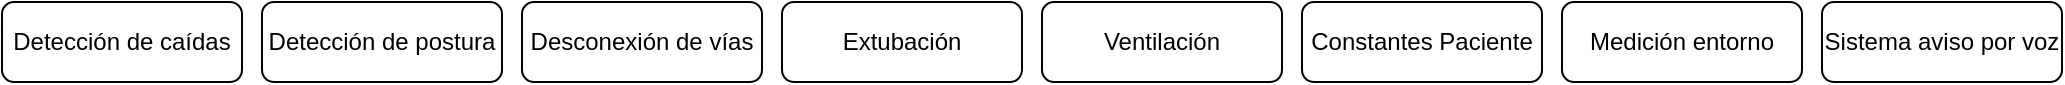 <mxfile version="22.0.4" type="device">
  <diagram name="Página-1" id="315fK6KcJEu4d5unSlhC">
    <mxGraphModel dx="493" dy="525" grid="1" gridSize="10" guides="1" tooltips="1" connect="1" arrows="1" fold="1" page="1" pageScale="1" pageWidth="827" pageHeight="1169" math="0" shadow="0">
      <root>
        <mxCell id="0" />
        <mxCell id="1" parent="0" />
        <mxCell id="5roqYv7ZRhC5T-yNIlZ9-1" value="Detección de caídas" style="rounded=1;whiteSpace=wrap;html=1;" vertex="1" parent="1">
          <mxGeometry x="40" y="30" width="120" height="40" as="geometry" />
        </mxCell>
        <mxCell id="5roqYv7ZRhC5T-yNIlZ9-4" value="Detección de postura" style="rounded=1;whiteSpace=wrap;html=1;" vertex="1" parent="1">
          <mxGeometry x="170" y="30" width="120" height="40" as="geometry" />
        </mxCell>
        <mxCell id="5roqYv7ZRhC5T-yNIlZ9-5" value="Desconexión de vías" style="rounded=1;whiteSpace=wrap;html=1;" vertex="1" parent="1">
          <mxGeometry x="300" y="30" width="120" height="40" as="geometry" />
        </mxCell>
        <mxCell id="5roqYv7ZRhC5T-yNIlZ9-6" value="Extubación" style="rounded=1;whiteSpace=wrap;html=1;" vertex="1" parent="1">
          <mxGeometry x="430" y="30" width="120" height="40" as="geometry" />
        </mxCell>
        <mxCell id="5roqYv7ZRhC5T-yNIlZ9-7" value="Ventilación" style="rounded=1;whiteSpace=wrap;html=1;" vertex="1" parent="1">
          <mxGeometry x="560" y="30" width="120" height="40" as="geometry" />
        </mxCell>
        <mxCell id="5roqYv7ZRhC5T-yNIlZ9-8" value="Constantes Paciente" style="rounded=1;whiteSpace=wrap;html=1;" vertex="1" parent="1">
          <mxGeometry x="690" y="30" width="120" height="40" as="geometry" />
        </mxCell>
        <mxCell id="5roqYv7ZRhC5T-yNIlZ9-9" value="Medición entorno" style="rounded=1;whiteSpace=wrap;html=1;" vertex="1" parent="1">
          <mxGeometry x="820" y="30" width="120" height="40" as="geometry" />
        </mxCell>
        <mxCell id="5roqYv7ZRhC5T-yNIlZ9-10" value="Sistema aviso por voz" style="rounded=1;whiteSpace=wrap;html=1;" vertex="1" parent="1">
          <mxGeometry x="950" y="30" width="120" height="40" as="geometry" />
        </mxCell>
      </root>
    </mxGraphModel>
  </diagram>
</mxfile>
